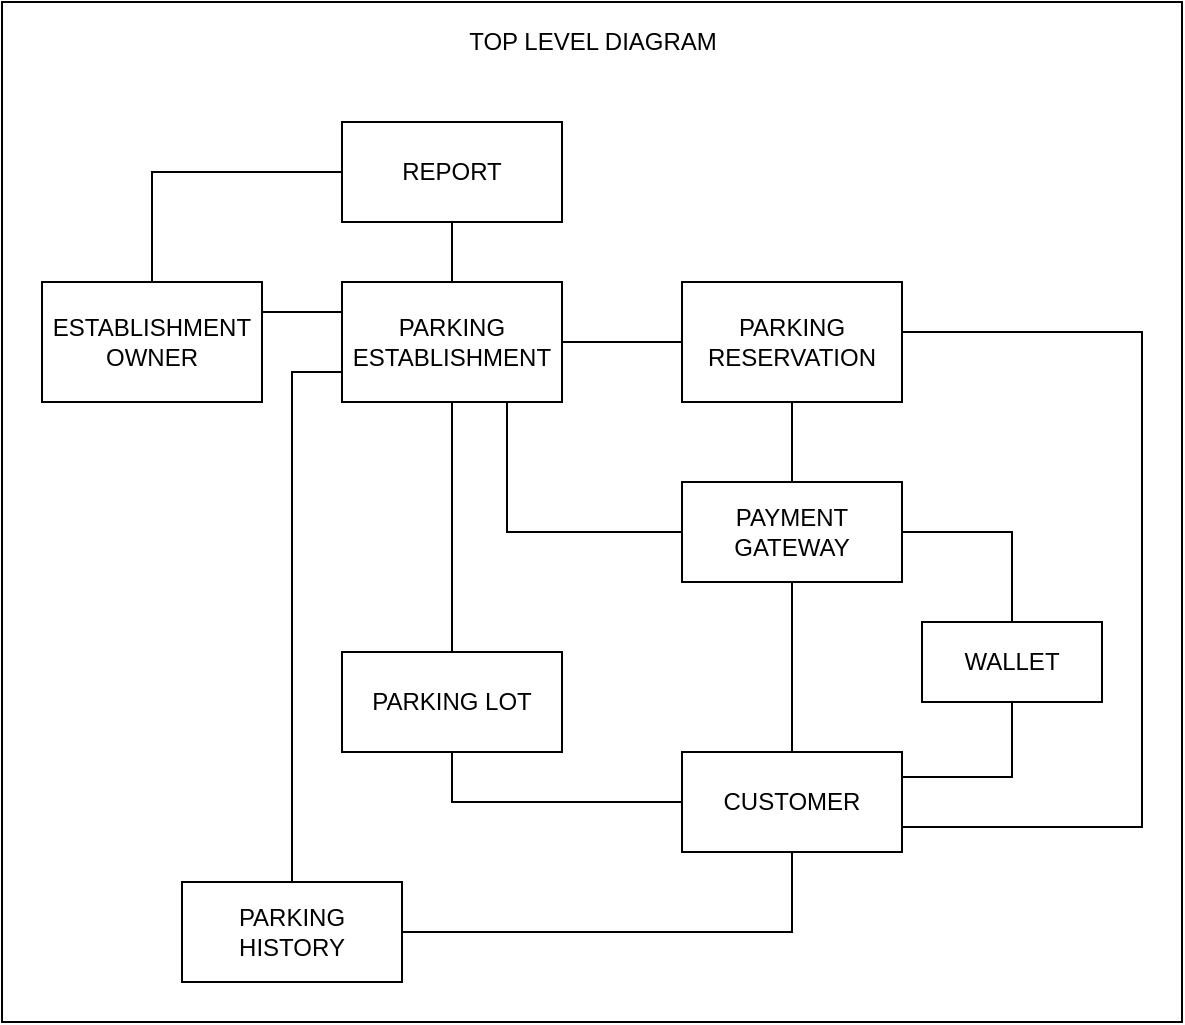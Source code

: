 <mxfile version="15.4.0" type="device"><diagram id="FtVXfdk-kDTsmswr4rZe" name="Page-1"><mxGraphModel dx="852" dy="494" grid="1" gridSize="10" guides="1" tooltips="1" connect="1" arrows="1" fold="1" page="1" pageScale="1" pageWidth="850" pageHeight="1100" math="0" shadow="0"><root><mxCell id="0"/><mxCell id="1" parent="0"/><mxCell id="yDKDwZe-XeRd3NqAx88A-43" value="" style="rounded=0;whiteSpace=wrap;html=1;" parent="1" vertex="1"><mxGeometry x="50" y="410" width="590" height="510" as="geometry"/></mxCell><mxCell id="yDKDwZe-XeRd3NqAx88A-25" value="ESTABLISHMENT OWNER" style="rounded=0;whiteSpace=wrap;html=1;" parent="1" vertex="1"><mxGeometry x="70" y="550" width="110" height="60" as="geometry"/></mxCell><mxCell id="yDKDwZe-XeRd3NqAx88A-35" style="edgeStyle=orthogonalEdgeStyle;rounded=0;orthogonalLoop=1;jettySize=auto;html=1;exitX=0.5;exitY=1;exitDx=0;exitDy=0;entryX=0.5;entryY=0;entryDx=0;entryDy=0;endArrow=none;endFill=0;" parent="1" source="yDKDwZe-XeRd3NqAx88A-26" target="yDKDwZe-XeRd3NqAx88A-32" edge="1"><mxGeometry relative="1" as="geometry"/></mxCell><mxCell id="VPMlerSSqQg1VUoEOzdg-7" style="edgeStyle=orthogonalEdgeStyle;rounded=0;orthogonalLoop=1;jettySize=auto;html=1;exitX=0;exitY=0.25;exitDx=0;exitDy=0;entryX=1;entryY=0.25;entryDx=0;entryDy=0;endArrow=none;endFill=0;" parent="1" source="yDKDwZe-XeRd3NqAx88A-26" target="yDKDwZe-XeRd3NqAx88A-25" edge="1"><mxGeometry relative="1" as="geometry"/></mxCell><mxCell id="VPMlerSSqQg1VUoEOzdg-11" style="edgeStyle=orthogonalEdgeStyle;rounded=0;orthogonalLoop=1;jettySize=auto;html=1;exitX=0.75;exitY=1;exitDx=0;exitDy=0;entryX=0;entryY=0.5;entryDx=0;entryDy=0;endArrow=none;endFill=0;" parent="1" source="yDKDwZe-XeRd3NqAx88A-26" target="yDKDwZe-XeRd3NqAx88A-30" edge="1"><mxGeometry relative="1" as="geometry"/></mxCell><mxCell id="NZvoML_bZsEVlc_eU7Nt-4" style="edgeStyle=orthogonalEdgeStyle;rounded=0;orthogonalLoop=1;jettySize=auto;html=1;exitX=0;exitY=0.75;exitDx=0;exitDy=0;entryX=0.5;entryY=0;entryDx=0;entryDy=0;endArrow=none;endFill=0;" edge="1" parent="1" source="yDKDwZe-XeRd3NqAx88A-26" target="yDKDwZe-XeRd3NqAx88A-33"><mxGeometry relative="1" as="geometry"/></mxCell><mxCell id="yDKDwZe-XeRd3NqAx88A-26" value="PARKING&lt;br&gt;ESTABLISHMENT" style="rounded=0;whiteSpace=wrap;html=1;" parent="1" vertex="1"><mxGeometry x="220" y="550" width="110" height="60" as="geometry"/></mxCell><mxCell id="yDKDwZe-XeRd3NqAx88A-37" style="edgeStyle=orthogonalEdgeStyle;rounded=0;orthogonalLoop=1;jettySize=auto;html=1;exitX=1;exitY=0.5;exitDx=0;exitDy=0;entryX=1;entryY=0.75;entryDx=0;entryDy=0;endArrow=none;endFill=0;" parent="1" source="yDKDwZe-XeRd3NqAx88A-28" target="yDKDwZe-XeRd3NqAx88A-31" edge="1"><mxGeometry relative="1" as="geometry"><Array as="points"><mxPoint x="500" y="575"/><mxPoint x="620" y="575"/><mxPoint x="620" y="823"/></Array></mxGeometry></mxCell><mxCell id="yDKDwZe-XeRd3NqAx88A-38" style="edgeStyle=orthogonalEdgeStyle;rounded=0;orthogonalLoop=1;jettySize=auto;html=1;exitX=0.5;exitY=1;exitDx=0;exitDy=0;entryX=0.5;entryY=0;entryDx=0;entryDy=0;endArrow=none;endFill=0;" parent="1" source="yDKDwZe-XeRd3NqAx88A-28" target="yDKDwZe-XeRd3NqAx88A-30" edge="1"><mxGeometry relative="1" as="geometry"/></mxCell><mxCell id="VPMlerSSqQg1VUoEOzdg-6" style="edgeStyle=orthogonalEdgeStyle;rounded=0;orthogonalLoop=1;jettySize=auto;html=1;exitX=0;exitY=0.25;exitDx=0;exitDy=0;entryX=1;entryY=0.25;entryDx=0;entryDy=0;endArrow=none;endFill=0;" parent="1" source="yDKDwZe-XeRd3NqAx88A-28" target="yDKDwZe-XeRd3NqAx88A-26" edge="1"><mxGeometry relative="1" as="geometry"><Array as="points"><mxPoint x="390" y="580"/><mxPoint x="330" y="580"/></Array></mxGeometry></mxCell><mxCell id="yDKDwZe-XeRd3NqAx88A-28" value="PARKING RESERVATION" style="rounded=0;whiteSpace=wrap;html=1;" parent="1" vertex="1"><mxGeometry x="390" y="550" width="110" height="60" as="geometry"/></mxCell><mxCell id="yDKDwZe-XeRd3NqAx88A-40" style="edgeStyle=orthogonalEdgeStyle;rounded=0;orthogonalLoop=1;jettySize=auto;html=1;exitX=0.5;exitY=1;exitDx=0;exitDy=0;entryX=0.5;entryY=0;entryDx=0;entryDy=0;endArrow=none;endFill=0;" parent="1" source="yDKDwZe-XeRd3NqAx88A-30" target="yDKDwZe-XeRd3NqAx88A-31" edge="1"><mxGeometry relative="1" as="geometry"/></mxCell><mxCell id="VPMlerSSqQg1VUoEOzdg-4" style="edgeStyle=orthogonalEdgeStyle;rounded=0;orthogonalLoop=1;jettySize=auto;html=1;exitX=1;exitY=0.5;exitDx=0;exitDy=0;entryX=0.5;entryY=0;entryDx=0;entryDy=0;endArrow=none;endFill=0;" parent="1" source="yDKDwZe-XeRd3NqAx88A-30" target="VPMlerSSqQg1VUoEOzdg-3" edge="1"><mxGeometry relative="1" as="geometry"/></mxCell><mxCell id="yDKDwZe-XeRd3NqAx88A-30" value="PAYMENT GATEWAY" style="rounded=0;whiteSpace=wrap;html=1;" parent="1" vertex="1"><mxGeometry x="390" y="650" width="110" height="50" as="geometry"/></mxCell><mxCell id="yDKDwZe-XeRd3NqAx88A-31" value="CUSTOMER" style="rounded=0;whiteSpace=wrap;html=1;" parent="1" vertex="1"><mxGeometry x="390" y="785" width="110" height="50" as="geometry"/></mxCell><mxCell id="NZvoML_bZsEVlc_eU7Nt-3" style="edgeStyle=orthogonalEdgeStyle;rounded=0;orthogonalLoop=1;jettySize=auto;html=1;exitX=0.5;exitY=1;exitDx=0;exitDy=0;entryX=0;entryY=0.5;entryDx=0;entryDy=0;endArrow=none;endFill=0;" edge="1" parent="1" source="yDKDwZe-XeRd3NqAx88A-32" target="yDKDwZe-XeRd3NqAx88A-31"><mxGeometry relative="1" as="geometry"/></mxCell><mxCell id="yDKDwZe-XeRd3NqAx88A-32" value="PARKING LOT" style="rounded=0;whiteSpace=wrap;html=1;" parent="1" vertex="1"><mxGeometry x="220" y="735" width="110" height="50" as="geometry"/></mxCell><mxCell id="VPMlerSSqQg1VUoEOzdg-9" style="edgeStyle=orthogonalEdgeStyle;rounded=0;orthogonalLoop=1;jettySize=auto;html=1;exitX=1;exitY=0.5;exitDx=0;exitDy=0;entryX=0.5;entryY=1;entryDx=0;entryDy=0;endArrow=none;endFill=0;" parent="1" source="yDKDwZe-XeRd3NqAx88A-33" target="yDKDwZe-XeRd3NqAx88A-31" edge="1"><mxGeometry relative="1" as="geometry"/></mxCell><mxCell id="yDKDwZe-XeRd3NqAx88A-33" value="PARKING HISTORY" style="rounded=0;whiteSpace=wrap;html=1;" parent="1" vertex="1"><mxGeometry x="140" y="850" width="110" height="50" as="geometry"/></mxCell><mxCell id="VPMlerSSqQg1VUoEOzdg-2" style="edgeStyle=orthogonalEdgeStyle;rounded=0;orthogonalLoop=1;jettySize=auto;html=1;entryX=0.5;entryY=0;entryDx=0;entryDy=0;endArrow=none;endFill=0;" parent="1" source="VPMlerSSqQg1VUoEOzdg-1" target="yDKDwZe-XeRd3NqAx88A-26" edge="1"><mxGeometry relative="1" as="geometry"/></mxCell><mxCell id="NZvoML_bZsEVlc_eU7Nt-1" style="edgeStyle=orthogonalEdgeStyle;rounded=0;orthogonalLoop=1;jettySize=auto;html=1;exitX=0;exitY=0.5;exitDx=0;exitDy=0;entryX=0.5;entryY=0;entryDx=0;entryDy=0;endArrow=none;endFill=0;" edge="1" parent="1" source="VPMlerSSqQg1VUoEOzdg-1" target="yDKDwZe-XeRd3NqAx88A-25"><mxGeometry relative="1" as="geometry"/></mxCell><mxCell id="VPMlerSSqQg1VUoEOzdg-1" value="REPORT" style="rounded=0;whiteSpace=wrap;html=1;" parent="1" vertex="1"><mxGeometry x="220" y="470" width="110" height="50" as="geometry"/></mxCell><mxCell id="VPMlerSSqQg1VUoEOzdg-5" style="edgeStyle=orthogonalEdgeStyle;rounded=0;orthogonalLoop=1;jettySize=auto;html=1;exitX=0.5;exitY=1;exitDx=0;exitDy=0;entryX=1;entryY=0.25;entryDx=0;entryDy=0;endArrow=none;endFill=0;" parent="1" source="VPMlerSSqQg1VUoEOzdg-3" target="yDKDwZe-XeRd3NqAx88A-31" edge="1"><mxGeometry relative="1" as="geometry"/></mxCell><mxCell id="VPMlerSSqQg1VUoEOzdg-3" value="WALLET" style="rounded=0;whiteSpace=wrap;html=1;" parent="1" vertex="1"><mxGeometry x="510" y="720" width="90" height="40" as="geometry"/></mxCell><mxCell id="NZvoML_bZsEVlc_eU7Nt-5" value="TOP LEVEL DIAGRAM" style="text;html=1;align=center;verticalAlign=middle;resizable=0;points=[];autosize=1;strokeColor=none;fillColor=none;" vertex="1" parent="1"><mxGeometry x="275" y="420" width="140" height="20" as="geometry"/></mxCell></root></mxGraphModel></diagram></mxfile>